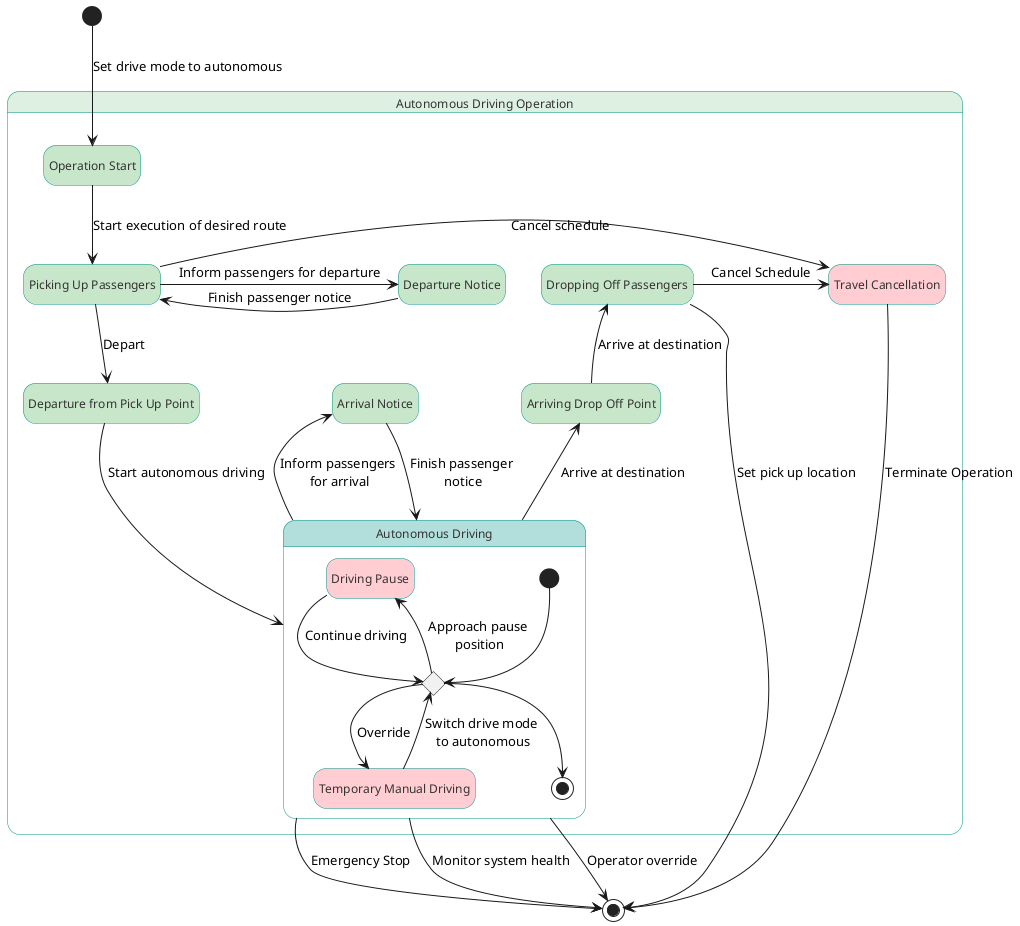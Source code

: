 @startuml
hide empty description
skinparam backgroundColor #FFFFFF
skinparam state {
  BackgroundColor #DDF0E1
  BorderColor #009688
  FontSize 12
  FontColor #333333
}

/' Define states in the Autonomous Driving Operation '/
state "Autonomous Driving Operation" as AutonomousDrivingOperation {

     state "Arriving Drop Off Point" as ArrivingDropOffPoint #C8E6C9
     state "Operation Start" as OperationStart #C8E6C9
     state "Travel Cancellation" as TravelCancellation #FFCDD2
     state "Picking Up Passengers" as PickingUpPassengers #C8E6C9
     state "Dropping Off Passengers" as DroppingOffPassengers #C8E6C9
     state "Departure Notice" as DepartureNotice #C8E6C9
     state "Departure from Pick Up Point" as DepartureFromPickUpPoint #C8E6C9
     state "Arrival Notice" as ArrivalNotice #C8E6C9

    state "Autonomous Driving" as AutonomousDriving #B2DFDB {
        state "Driving Pause" as DrivingPause #FFCDD2
        state "Temporary Manual Driving" as TemporaryManualDriving #FFCDD2

        state c <<choice>> 
        [*] --> c
        c --> DrivingPause : Approach pause\n position
        DrivingPause --> c : Continue driving
        c --> TemporaryManualDriving : Override
        TemporaryManualDriving --> c : Switch drive mode\n to autonomous
        c --> [*]
    }
}

/' Transitions and flow of operations '/
[*] -down-> OperationStart : Set drive mode to autonomous
OperationStart -down-> PickingUpPassengers : Start execution of desired route
PickingUpPassengers -right-> DepartureNotice : Inform passengers for departure
DepartureNotice -left-> PickingUpPassengers : Finish passenger notice
PickingUpPassengers -down-> DepartureFromPickUpPoint : Depart
DepartureFromPickUpPoint -down-> AutonomousDriving : Start autonomous driving
AutonomousDriving -up-> ArrivalNotice : Inform passengers\n for arrival
ArrivalNotice -down-> AutonomousDriving : Finish passenger\n notice
AutonomousDriving -up-> ArrivingDropOffPoint : Arrive at destination
ArrivingDropOffPoint -up-> DroppingOffPassengers : Arrive at destination
DroppingOffPassengers -left-> [*] : Set pick up location
DroppingOffPassengers -right-> TravelCancellation : Cancel Schedule
PickingUpPassengers -left-> TravelCancellation : Cancel schedule
TravelCancellation -left-> [*] : Terminate Operation
AutonomousDriving --> [*] : Monitor system health
AutonomousDriving --> [*] : Operator override
AutonomousDriving --> [*] : Emergency Stop

@enduml
